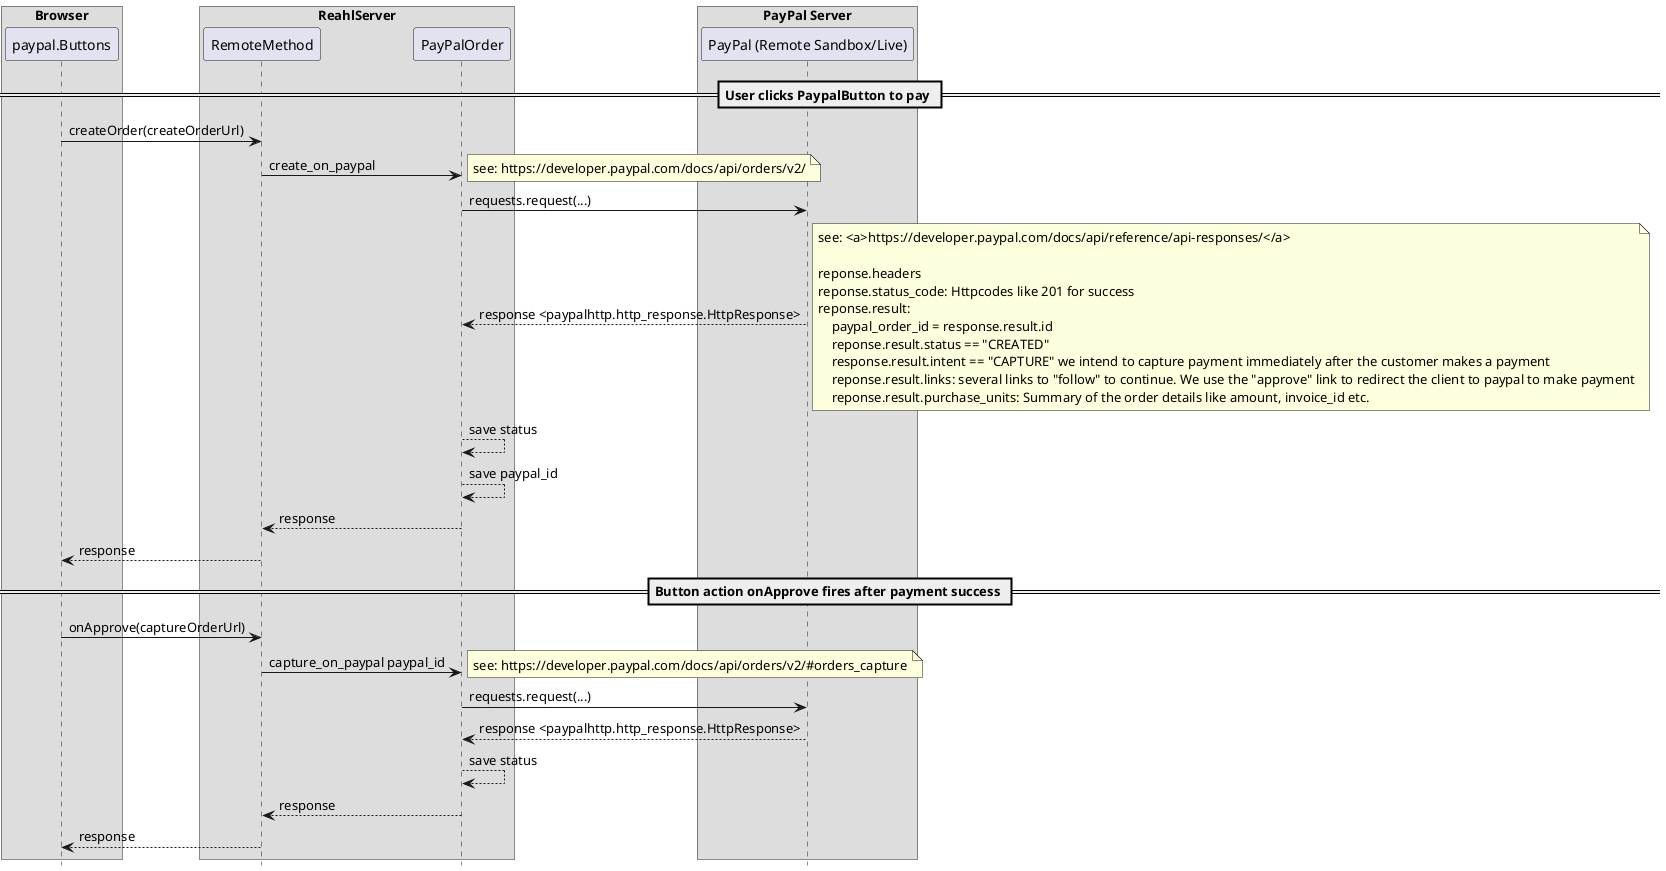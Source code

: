 @startuml

hide footbox

box Browser
participant paypal.Buttons as PayPalButton
end box

box ReahlServer
participant RemoteMethod
participant PayPalOrder
end box

box PayPal Server
participant "PayPal (Remote Sandbox/Live)" as  PayPalRemote
end box

== User clicks PaypalButton to pay ==

PayPalButton -> RemoteMethod: createOrder(createOrderUrl)

RemoteMethod -> PayPalOrder: create_on_paypal
note right
    see: https://developer.paypal.com/docs/api/orders/v2/
end note
PayPalOrder -> PayPalRemote: requests.request(...)

PayPalRemote --> PayPalOrder: response <paypalhttp.http_response.HttpResponse>
note right
    see: <a>https://developer.paypal.com/docs/api/reference/api-responses/</a>

    reponse.headers
    reponse.status_code: Httpcodes like 201 for success
    reponse.result:
        paypal_order_id = response.result.id
        reponse.result.status == "CREATED"
        response.result.intent == "CAPTURE" we intend to capture payment immediately after the customer makes a payment
        reponse.result.links: several links to "follow" to continue. We use the "approve" link to redirect the client to paypal to make payment
        reponse.result.purchase_units: Summary of the order details like amount, invoice_id etc.
end note
PayPalOrder --> PayPalOrder: save status
PayPalOrder --> PayPalOrder: save paypal_id
PayPalOrder --> RemoteMethod: response
RemoteMethod --> PayPalButton: response

== Button action onApprove fires after payment success ==

PayPalButton -> RemoteMethod: onApprove(captureOrderUrl)
RemoteMethod -> PayPalOrder: capture_on_paypal paypal_id
note right
    see: https://developer.paypal.com/docs/api/orders/v2/#orders_capture
end note
PayPalOrder -> PayPalRemote: requests.request(...)

PayPalRemote --> PayPalOrder: response <paypalhttp.http_response.HttpResponse>
PayPalOrder --> PayPalOrder: save status
PayPalOrder --> RemoteMethod: response
RemoteMethod --> PayPalButton: response


@enduml